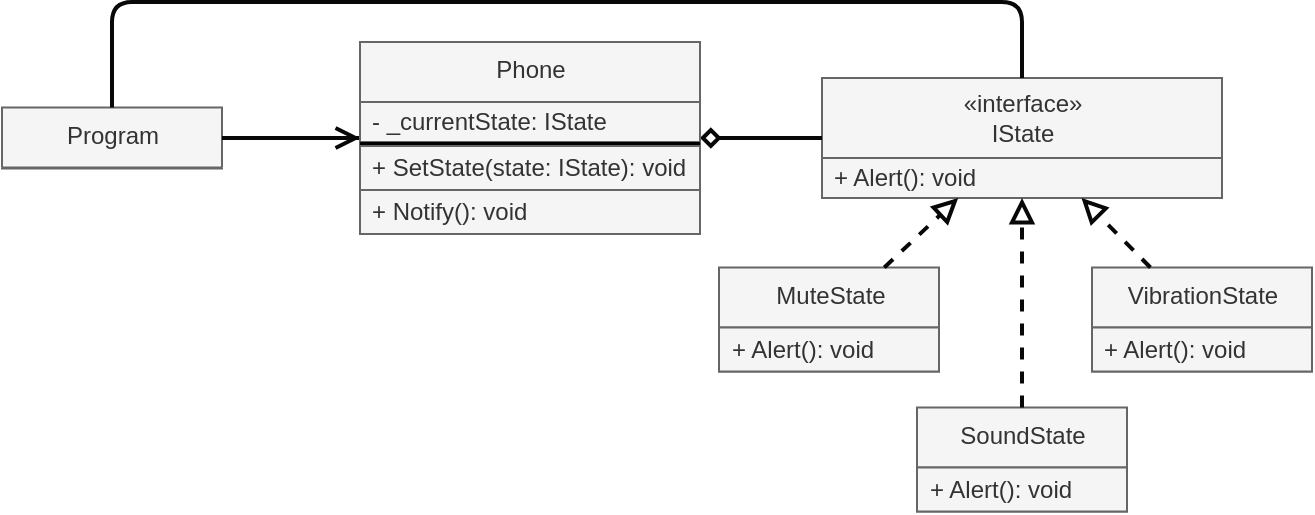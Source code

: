 <mxfile>
    <diagram id="n-HU4fG1coUEZPLs6XPE" name="Page-1">
        <mxGraphModel dx="1059" dy="1395" grid="1" gridSize="10" guides="1" tooltips="1" connect="1" arrows="1" fold="1" page="1" pageScale="1" pageWidth="1169" pageHeight="827" background="#ffffff" math="0" shadow="0">
            <root>
                <mxCell id="0"/>
                <mxCell id="1" parent="0"/>
                <mxCell id="25" value="Program" style="swimlane;fontStyle=0;align=center;verticalAlign=top;childLayout=stackLayout;horizontal=1;startSize=30;horizontalStack=0;resizeParent=1;resizeParentMax=0;resizeLast=0;collapsible=0;marginBottom=0;html=1;fillColor=#f5f5f5;fontColor=#333333;strokeColor=#666666;" parent="1" vertex="1">
                    <mxGeometry x="36" y="-746.25" width="110" height="30.5" as="geometry"/>
                </mxCell>
                <mxCell id="174" value="&lt;span style=&quot;font-weight: 400;&quot;&gt;«interface»&lt;/span&gt;&lt;br style=&quot;font-weight: 400;&quot;&gt;&lt;span style=&quot;font-weight: 400;&quot;&gt;IState&lt;br&gt;&lt;/span&gt;" style="swimlane;fontStyle=1;align=center;verticalAlign=middle;childLayout=stackLayout;horizontal=1;startSize=40;horizontalStack=0;resizeParent=1;resizeParentMax=0;resizeLast=0;collapsible=0;marginBottom=0;html=1;fillColor=#f5f5f5;fontColor=#333333;strokeColor=#666666;" parent="1" vertex="1">
                    <mxGeometry x="446" y="-761" width="200" height="60" as="geometry"/>
                </mxCell>
                <mxCell id="175" value="+ Alert(): void" style="text;html=1;strokeColor=#666666;fillColor=#f5f5f5;align=left;verticalAlign=middle;spacingLeft=4;spacingRight=4;overflow=hidden;rotatable=0;points=[[0,0.5],[1,0.5]];portConstraint=eastwest;fontColor=#333333;" parent="174" vertex="1">
                    <mxGeometry y="40" width="200" height="20" as="geometry"/>
                </mxCell>
                <mxCell id="178" value="" style="endArrow=open;startArrow=none;endFill=0;startFill=0;endSize=8;html=1;verticalAlign=bottom;labelBackgroundColor=none;strokeWidth=2;sketch=0;fillColor=#f5f5f5;strokeColor=#080808;" parent="1" source="25" target="128" edge="1">
                    <mxGeometry width="160" relative="1" as="geometry">
                        <mxPoint x="136" y="-750.371" as="sourcePoint"/>
                        <mxPoint x="456" y="-740.896" as="targetPoint"/>
                    </mxGeometry>
                </mxCell>
                <mxCell id="183" value="" style="endArrow=none;startArrow=diamond;endFill=0;startFill=0;endSize=8;html=1;verticalAlign=bottom;labelBackgroundColor=none;strokeWidth=2;sketch=0;fillColor=#f5f5f5;strokeColor=#080808;" parent="1" source="128" target="174" edge="1">
                    <mxGeometry width="160" relative="1" as="geometry">
                        <mxPoint x="216" y="-656.25" as="sourcePoint"/>
                        <mxPoint x="236" y="-716.956" as="targetPoint"/>
                    </mxGeometry>
                </mxCell>
                <mxCell id="193" value="SoundState" style="swimlane;fontStyle=0;align=center;verticalAlign=top;childLayout=stackLayout;horizontal=1;startSize=30;horizontalStack=0;resizeParent=1;resizeParentMax=0;resizeLast=0;collapsible=0;marginBottom=0;html=1;fillColor=#f5f5f5;fontColor=#333333;strokeColor=#666666;" parent="1" vertex="1">
                    <mxGeometry x="493.5" y="-596.25" width="105" height="52" as="geometry"/>
                </mxCell>
                <mxCell id="194" value="+ Alert(): void" style="text;html=1;strokeColor=#666666;fillColor=#f5f5f5;align=left;verticalAlign=middle;spacingLeft=4;spacingRight=4;overflow=hidden;rotatable=0;points=[[0,0.5],[1,0.5]];portConstraint=eastwest;fontColor=#333333;" parent="193" vertex="1">
                    <mxGeometry y="30" width="105" height="22" as="geometry"/>
                </mxCell>
                <mxCell id="195" value="" style="endArrow=block;startArrow=none;endFill=0;startFill=0;endSize=8;html=1;verticalAlign=bottom;dashed=1;labelBackgroundColor=none;sketch=0;strokeWidth=2;fillColor=#f5f5f5;strokeColor=#080808;" parent="1" source="193" target="174" edge="1">
                    <mxGeometry width="160" relative="1" as="geometry">
                        <mxPoint x="120.889" y="-556.25" as="sourcePoint"/>
                        <mxPoint x="120.628" y="-617.25" as="targetPoint"/>
                    </mxGeometry>
                </mxCell>
                <mxCell id="196" value="MuteState" style="swimlane;fontStyle=0;align=center;verticalAlign=top;childLayout=stackLayout;horizontal=1;startSize=30;horizontalStack=0;resizeParent=1;resizeParentMax=0;resizeLast=0;collapsible=0;marginBottom=0;html=1;fillColor=#f5f5f5;fontColor=#333333;strokeColor=#666666;" parent="1" vertex="1">
                    <mxGeometry x="394.5" y="-666.25" width="110" height="52" as="geometry"/>
                </mxCell>
                <mxCell id="197" value="+ Alert(): void" style="text;html=1;strokeColor=#666666;fillColor=#f5f5f5;align=left;verticalAlign=middle;spacingLeft=4;spacingRight=4;overflow=hidden;rotatable=0;points=[[0,0.5],[1,0.5]];portConstraint=eastwest;fontColor=#333333;" parent="196" vertex="1">
                    <mxGeometry y="30" width="110" height="22" as="geometry"/>
                </mxCell>
                <mxCell id="198" value="" style="endArrow=block;startArrow=none;endFill=0;startFill=0;endSize=8;html=1;verticalAlign=bottom;dashed=1;labelBackgroundColor=none;sketch=0;strokeWidth=2;fillColor=#f5f5f5;strokeColor=#080808;" parent="1" source="196" target="174" edge="1">
                    <mxGeometry width="160" relative="1" as="geometry">
                        <mxPoint x="259.922" y="-596.25" as="sourcePoint"/>
                        <mxPoint x="202.513" y="-617.25" as="targetPoint"/>
                    </mxGeometry>
                </mxCell>
                <mxCell id="199" value="" style="endArrow=none;startArrow=none;endFill=0;startFill=0;endSize=8;html=1;verticalAlign=bottom;labelBackgroundColor=none;strokeWidth=2;sketch=0;fillColor=#f5f5f5;strokeColor=#080808;" edge="1" parent="1" source="25" target="128">
                    <mxGeometry width="160" relative="1" as="geometry">
                        <mxPoint x="117.622" y="-726.75" as="sourcePoint"/>
                        <mxPoint x="285.989" y="-366.25" as="targetPoint"/>
                    </mxGeometry>
                </mxCell>
                <mxCell id="128" value="Phone" style="swimlane;fontStyle=0;align=center;verticalAlign=top;childLayout=stackLayout;horizontal=1;startSize=30;horizontalStack=0;resizeParent=1;resizeParentMax=0;resizeLast=0;collapsible=0;marginBottom=0;html=1;fillColor=#f5f5f5;fontColor=#333333;strokeColor=#666666;" parent="1" vertex="1">
                    <mxGeometry x="215" y="-779" width="170" height="96" as="geometry"/>
                </mxCell>
                <mxCell id="141" value="- _currentState: IState" style="text;html=1;strokeColor=#666666;fillColor=#f5f5f5;align=left;verticalAlign=middle;spacingLeft=4;spacingRight=4;overflow=hidden;rotatable=0;points=[[0,0.5],[1,0.5]];portConstraint=eastwest;fontColor=#333333;" parent="128" vertex="1">
                    <mxGeometry y="30" width="170" height="20" as="geometry"/>
                </mxCell>
                <mxCell id="130" value="" style="line;strokeWidth=2;align=left;verticalAlign=middle;spacingTop=-1;spacingLeft=3;spacingRight=3;rotatable=0;labelPosition=right;points=[];portConstraint=eastwest;labelBackgroundColor=#D1AEFC;labelBorderColor=none;shadow=0;" parent="128" vertex="1">
                    <mxGeometry y="50" width="170" height="2" as="geometry"/>
                </mxCell>
                <mxCell id="147" value="+ SetState(state: IState): void" style="text;html=1;strokeColor=#666666;fillColor=#f5f5f5;align=left;verticalAlign=middle;spacingLeft=4;spacingRight=4;overflow=hidden;rotatable=0;points=[[0,0.5],[1,0.5]];portConstraint=eastwest;fontColor=#333333;" parent="128" vertex="1">
                    <mxGeometry y="52" width="170" height="22" as="geometry"/>
                </mxCell>
                <mxCell id="181" value="+ Notify(): void" style="text;html=1;strokeColor=#666666;fillColor=#f5f5f5;align=left;verticalAlign=middle;spacingLeft=4;spacingRight=4;overflow=hidden;rotatable=0;points=[[0,0.5],[1,0.5]];portConstraint=eastwest;fontColor=#333333;" parent="128" vertex="1">
                    <mxGeometry y="74" width="170" height="22" as="geometry"/>
                </mxCell>
                <mxCell id="200" value="VibrationState" style="swimlane;fontStyle=0;align=center;verticalAlign=top;childLayout=stackLayout;horizontal=1;startSize=30;horizontalStack=0;resizeParent=1;resizeParentMax=0;resizeLast=0;collapsible=0;marginBottom=0;html=1;fillColor=#f5f5f5;fontColor=#333333;strokeColor=#666666;" vertex="1" parent="1">
                    <mxGeometry x="581" y="-666.25" width="110" height="52" as="geometry"/>
                </mxCell>
                <mxCell id="201" value="+ Alert(): void" style="text;html=1;strokeColor=#666666;fillColor=#f5f5f5;align=left;verticalAlign=middle;spacingLeft=4;spacingRight=4;overflow=hidden;rotatable=0;points=[[0,0.5],[1,0.5]];portConstraint=eastwest;fontColor=#333333;" vertex="1" parent="200">
                    <mxGeometry y="30" width="110" height="22" as="geometry"/>
                </mxCell>
                <mxCell id="202" value="" style="endArrow=block;startArrow=none;endFill=0;startFill=0;endSize=8;html=1;verticalAlign=bottom;dashed=1;labelBackgroundColor=none;sketch=0;strokeWidth=2;fillColor=#f5f5f5;strokeColor=#080808;" edge="1" parent="1" source="200" target="174">
                    <mxGeometry width="160" relative="1" as="geometry">
                        <mxPoint x="659.441" y="-596.25" as="sourcePoint"/>
                        <mxPoint x="580.876" y="-691" as="targetPoint"/>
                    </mxGeometry>
                </mxCell>
                <mxCell id="204" value="" style="endArrow=none;startArrow=none;endFill=0;startFill=0;endSize=8;html=1;verticalAlign=bottom;labelBackgroundColor=none;strokeWidth=2;sketch=0;fillColor=#f5f5f5;strokeColor=#080808;" edge="1" parent="1" source="25" target="174">
                    <mxGeometry width="160" relative="1" as="geometry">
                        <mxPoint x="156" y="-721" as="sourcePoint"/>
                        <mxPoint x="225" y="-721" as="targetPoint"/>
                        <Array as="points">
                            <mxPoint x="91" y="-799"/>
                            <mxPoint x="546" y="-799"/>
                        </Array>
                    </mxGeometry>
                </mxCell>
            </root>
        </mxGraphModel>
    </diagram>
</mxfile>